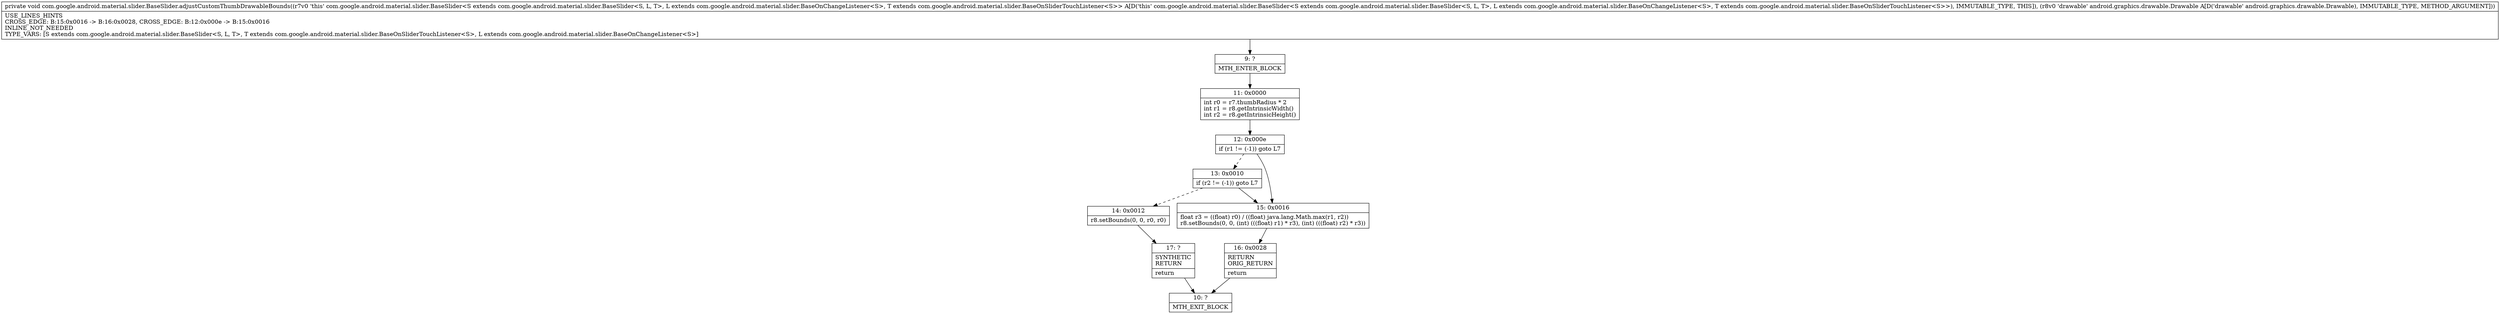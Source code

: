 digraph "CFG forcom.google.android.material.slider.BaseSlider.adjustCustomThumbDrawableBounds(Landroid\/graphics\/drawable\/Drawable;)V" {
Node_9 [shape=record,label="{9\:\ ?|MTH_ENTER_BLOCK\l}"];
Node_11 [shape=record,label="{11\:\ 0x0000|int r0 = r7.thumbRadius * 2\lint r1 = r8.getIntrinsicWidth()\lint r2 = r8.getIntrinsicHeight()\l}"];
Node_12 [shape=record,label="{12\:\ 0x000e|if (r1 != (\-1)) goto L7\l}"];
Node_13 [shape=record,label="{13\:\ 0x0010|if (r2 != (\-1)) goto L7\l}"];
Node_14 [shape=record,label="{14\:\ 0x0012|r8.setBounds(0, 0, r0, r0)\l}"];
Node_17 [shape=record,label="{17\:\ ?|SYNTHETIC\lRETURN\l|return\l}"];
Node_10 [shape=record,label="{10\:\ ?|MTH_EXIT_BLOCK\l}"];
Node_15 [shape=record,label="{15\:\ 0x0016|float r3 = ((float) r0) \/ ((float) java.lang.Math.max(r1, r2))\lr8.setBounds(0, 0, (int) (((float) r1) * r3), (int) (((float) r2) * r3))\l}"];
Node_16 [shape=record,label="{16\:\ 0x0028|RETURN\lORIG_RETURN\l|return\l}"];
MethodNode[shape=record,label="{private void com.google.android.material.slider.BaseSlider.adjustCustomThumbDrawableBounds((r7v0 'this' com.google.android.material.slider.BaseSlider\<S extends com.google.android.material.slider.BaseSlider\<S, L, T\>, L extends com.google.android.material.slider.BaseOnChangeListener\<S\>, T extends com.google.android.material.slider.BaseOnSliderTouchListener\<S\>\> A[D('this' com.google.android.material.slider.BaseSlider\<S extends com.google.android.material.slider.BaseSlider\<S, L, T\>, L extends com.google.android.material.slider.BaseOnChangeListener\<S\>, T extends com.google.android.material.slider.BaseOnSliderTouchListener\<S\>\>), IMMUTABLE_TYPE, THIS]), (r8v0 'drawable' android.graphics.drawable.Drawable A[D('drawable' android.graphics.drawable.Drawable), IMMUTABLE_TYPE, METHOD_ARGUMENT]))  | USE_LINES_HINTS\lCROSS_EDGE: B:15:0x0016 \-\> B:16:0x0028, CROSS_EDGE: B:12:0x000e \-\> B:15:0x0016\lINLINE_NOT_NEEDED\lTYPE_VARS: [S extends com.google.android.material.slider.BaseSlider\<S, L, T\>, T extends com.google.android.material.slider.BaseOnSliderTouchListener\<S\>, L extends com.google.android.material.slider.BaseOnChangeListener\<S\>]\l}"];
MethodNode -> Node_9;Node_9 -> Node_11;
Node_11 -> Node_12;
Node_12 -> Node_13[style=dashed];
Node_12 -> Node_15;
Node_13 -> Node_14[style=dashed];
Node_13 -> Node_15;
Node_14 -> Node_17;
Node_17 -> Node_10;
Node_15 -> Node_16;
Node_16 -> Node_10;
}

